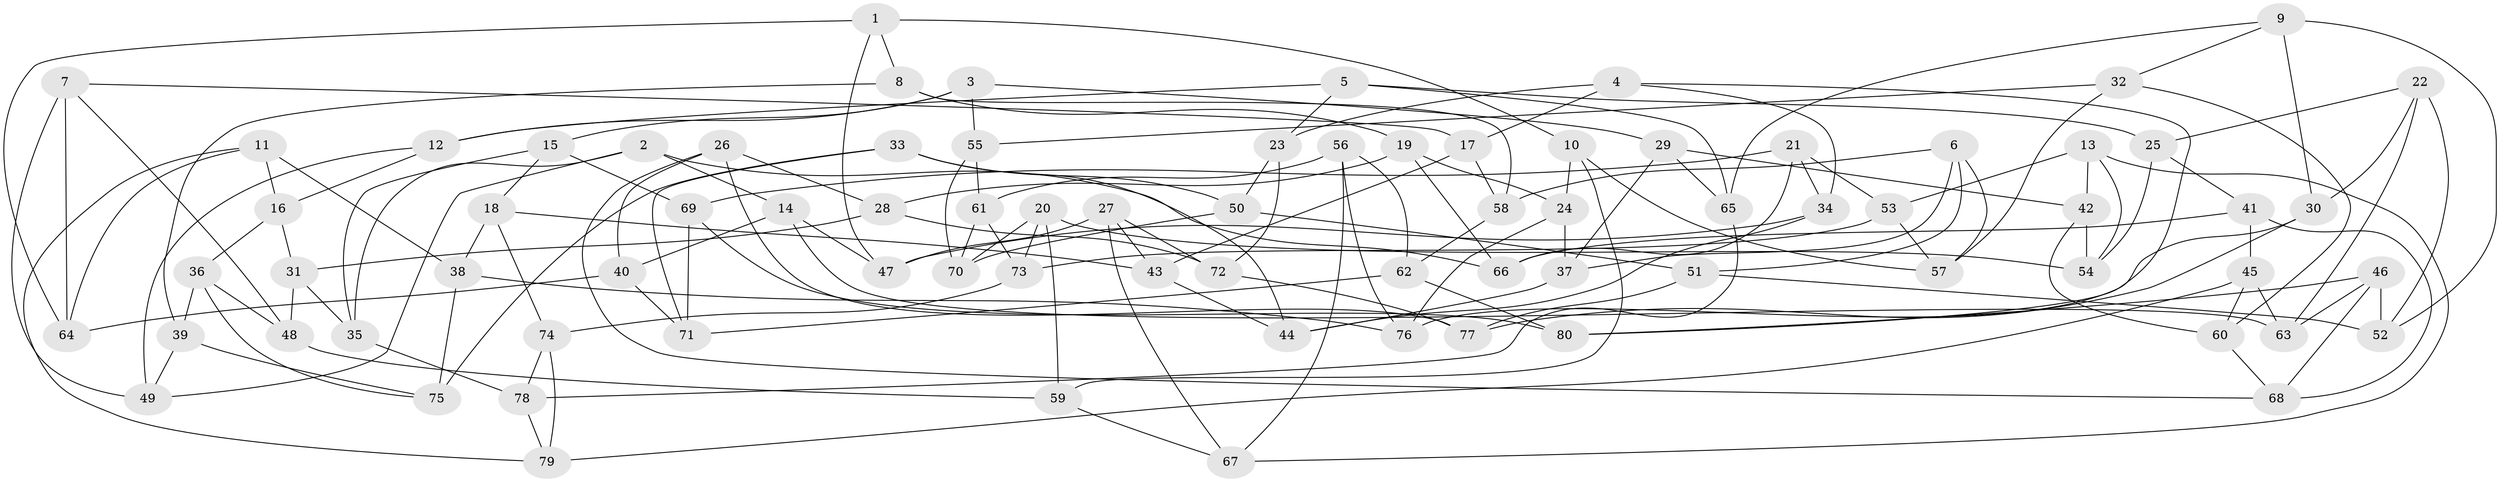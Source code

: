 // Generated by graph-tools (version 1.1) at 2025/38/03/09/25 02:38:11]
// undirected, 80 vertices, 160 edges
graph export_dot {
graph [start="1"]
  node [color=gray90,style=filled];
  1;
  2;
  3;
  4;
  5;
  6;
  7;
  8;
  9;
  10;
  11;
  12;
  13;
  14;
  15;
  16;
  17;
  18;
  19;
  20;
  21;
  22;
  23;
  24;
  25;
  26;
  27;
  28;
  29;
  30;
  31;
  32;
  33;
  34;
  35;
  36;
  37;
  38;
  39;
  40;
  41;
  42;
  43;
  44;
  45;
  46;
  47;
  48;
  49;
  50;
  51;
  52;
  53;
  54;
  55;
  56;
  57;
  58;
  59;
  60;
  61;
  62;
  63;
  64;
  65;
  66;
  67;
  68;
  69;
  70;
  71;
  72;
  73;
  74;
  75;
  76;
  77;
  78;
  79;
  80;
  1 -- 10;
  1 -- 64;
  1 -- 47;
  1 -- 8;
  2 -- 35;
  2 -- 49;
  2 -- 66;
  2 -- 14;
  3 -- 55;
  3 -- 12;
  3 -- 15;
  3 -- 29;
  4 -- 23;
  4 -- 80;
  4 -- 17;
  4 -- 34;
  5 -- 23;
  5 -- 65;
  5 -- 12;
  5 -- 25;
  6 -- 57;
  6 -- 51;
  6 -- 37;
  6 -- 58;
  7 -- 17;
  7 -- 48;
  7 -- 49;
  7 -- 64;
  8 -- 19;
  8 -- 58;
  8 -- 39;
  9 -- 52;
  9 -- 65;
  9 -- 30;
  9 -- 32;
  10 -- 57;
  10 -- 59;
  10 -- 24;
  11 -- 16;
  11 -- 64;
  11 -- 79;
  11 -- 38;
  12 -- 16;
  12 -- 49;
  13 -- 42;
  13 -- 53;
  13 -- 67;
  13 -- 54;
  14 -- 47;
  14 -- 40;
  14 -- 63;
  15 -- 35;
  15 -- 69;
  15 -- 18;
  16 -- 31;
  16 -- 36;
  17 -- 58;
  17 -- 43;
  18 -- 74;
  18 -- 38;
  18 -- 43;
  19 -- 66;
  19 -- 24;
  19 -- 28;
  20 -- 73;
  20 -- 59;
  20 -- 70;
  20 -- 54;
  21 -- 69;
  21 -- 66;
  21 -- 34;
  21 -- 53;
  22 -- 30;
  22 -- 25;
  22 -- 52;
  22 -- 63;
  23 -- 72;
  23 -- 50;
  24 -- 76;
  24 -- 37;
  25 -- 54;
  25 -- 41;
  26 -- 77;
  26 -- 68;
  26 -- 40;
  26 -- 28;
  27 -- 67;
  27 -- 72;
  27 -- 43;
  27 -- 47;
  28 -- 31;
  28 -- 72;
  29 -- 42;
  29 -- 37;
  29 -- 65;
  30 -- 76;
  30 -- 77;
  31 -- 48;
  31 -- 35;
  32 -- 55;
  32 -- 60;
  32 -- 57;
  33 -- 71;
  33 -- 44;
  33 -- 50;
  33 -- 75;
  34 -- 44;
  34 -- 47;
  35 -- 78;
  36 -- 75;
  36 -- 48;
  36 -- 39;
  37 -- 44;
  38 -- 76;
  38 -- 75;
  39 -- 49;
  39 -- 75;
  40 -- 71;
  40 -- 64;
  41 -- 66;
  41 -- 45;
  41 -- 68;
  42 -- 54;
  42 -- 60;
  43 -- 44;
  45 -- 60;
  45 -- 79;
  45 -- 63;
  46 -- 68;
  46 -- 63;
  46 -- 52;
  46 -- 80;
  48 -- 59;
  50 -- 51;
  50 -- 70;
  51 -- 52;
  51 -- 77;
  53 -- 57;
  53 -- 73;
  55 -- 70;
  55 -- 61;
  56 -- 62;
  56 -- 61;
  56 -- 76;
  56 -- 67;
  58 -- 62;
  59 -- 67;
  60 -- 68;
  61 -- 73;
  61 -- 70;
  62 -- 80;
  62 -- 71;
  65 -- 78;
  69 -- 80;
  69 -- 71;
  72 -- 77;
  73 -- 74;
  74 -- 79;
  74 -- 78;
  78 -- 79;
}
